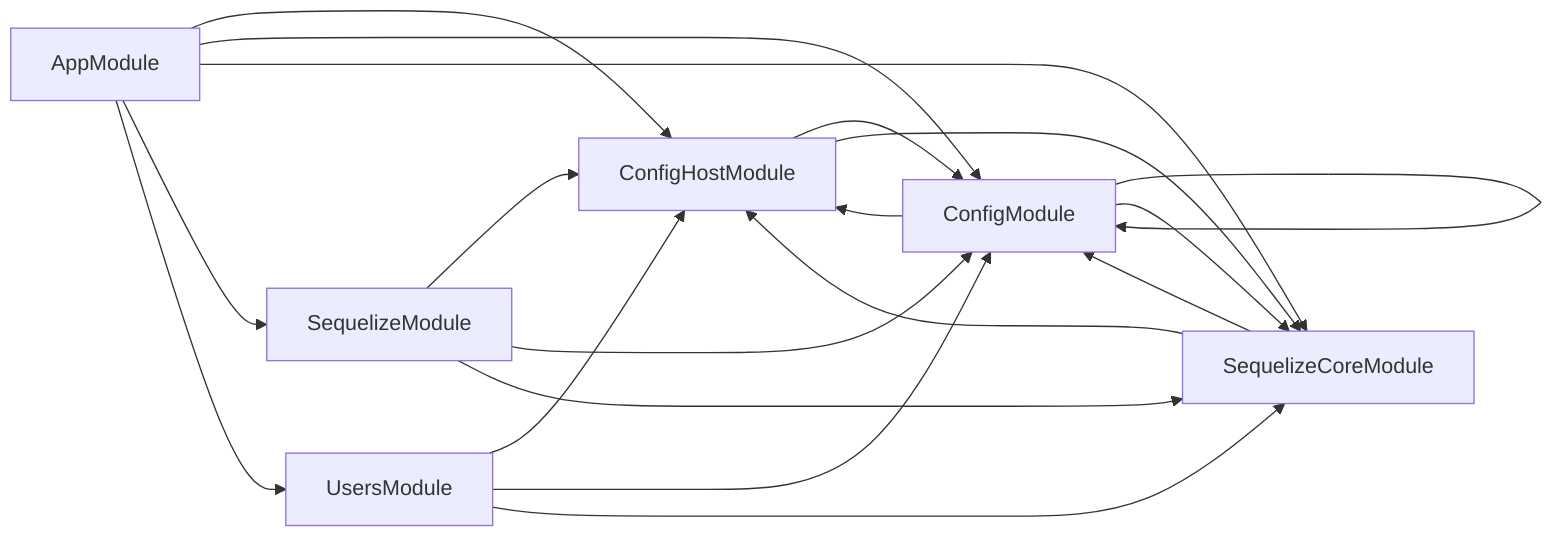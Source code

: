 graph LR
    AppModule-->ConfigHostModule
  AppModule-->ConfigModule
  AppModule-->SequelizeCoreModule
  AppModule-->SequelizeModule
  AppModule-->UsersModule
  ConfigHostModule-->ConfigModule
  ConfigHostModule-->SequelizeCoreModule
  ConfigModule-->ConfigHostModule
  ConfigModule-->ConfigModule
  ConfigModule-->SequelizeCoreModule
  SequelizeCoreModule-->ConfigHostModule
  SequelizeCoreModule-->ConfigModule
  SequelizeModule-->ConfigHostModule
  SequelizeModule-->ConfigModule
  SequelizeModule-->SequelizeCoreModule
  UsersModule-->ConfigHostModule
  UsersModule-->ConfigModule
  UsersModule-->SequelizeCoreModule